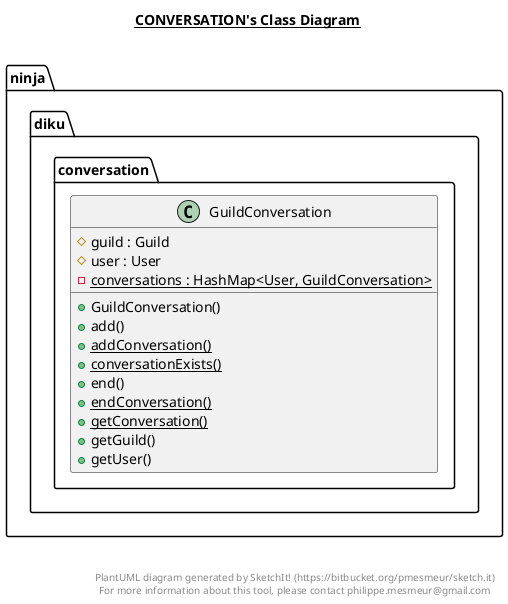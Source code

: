 @startuml

title __CONVERSATION's Class Diagram__\n

  namespace ninja.diku.conversation {
    class ninja.diku.conversation.GuildConversation {
        # guild : Guild
        # user : User
        {static} - conversations : HashMap<User, GuildConversation>
        + GuildConversation()
        + add()
        {static} + addConversation()
        {static} + conversationExists()
        + end()
        {static} + endConversation()
        {static} + getConversation()
        + getGuild()
        + getUser()
    }
  }
  



right footer


PlantUML diagram generated by SketchIt! (https://bitbucket.org/pmesmeur/sketch.it)
For more information about this tool, please contact philippe.mesmeur@gmail.com
endfooter

@enduml
